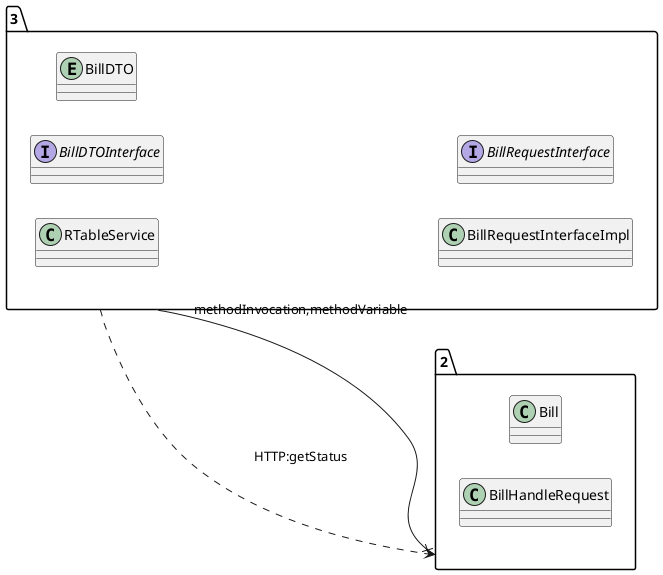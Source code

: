 @startuml 
allow_mixing
left to right direction
package "3"{
class RTableService
interface BillDTOInterface
entity BillDTO
class BillRequestInterfaceImpl
interface BillRequestInterface

}
package "2"{
class Bill
class BillHandleRequest

}
"3" --x "2":methodInvocation,methodVariable
"3" ..> "2":HTTP:getStatus
@enduml